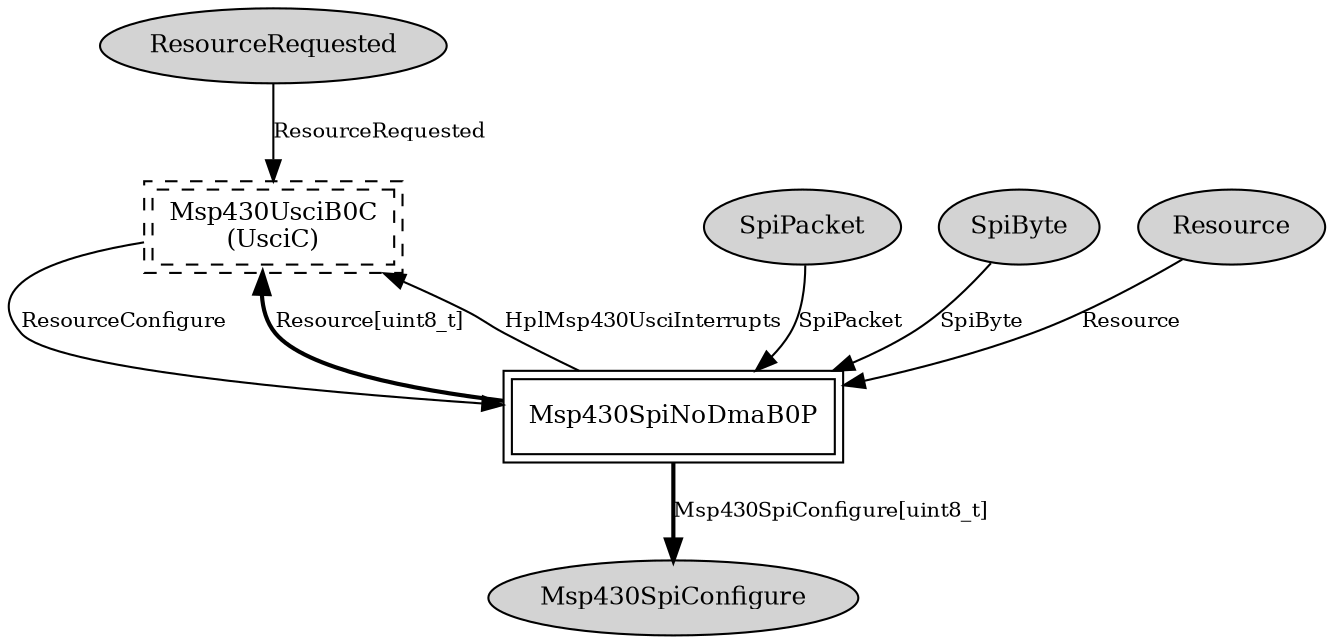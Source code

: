 digraph "tos.chips.msp430.x2xxx.usci.Msp430SpiB0C" {
  n0x40a95e50 [shape=ellipse, style=filled, label="ResourceRequested", fontsize=12];
  "Msp430SpiB0C.UsciC" [fontsize=12, shape=box,peripheries=2, style=dashed, label="Msp430UsciB0C\n(UsciC)", URL="../chtml/tos.chips.msp430.x2xxx.usci.Msp430UsciB0C.html"];
  n0x40a97630 [shape=ellipse, style=filled, label="SpiPacket", fontsize=12];
  "Msp430SpiNoDmaB0P" [fontsize=12, shape=box,peripheries=2, URL="../chtml/tos.platforms.z1.chips.msp430.usci.Msp430SpiNoDmaB0P.html"];
  n0x40a972b8 [shape=ellipse, style=filled, label="SpiByte", fontsize=12];
  "Msp430SpiNoDmaB0P" [fontsize=12, shape=box,peripheries=2, URL="../chtml/tos.platforms.z1.chips.msp430.usci.Msp430SpiNoDmaB0P.html"];
  n0x40a985e0 [shape=ellipse, style=filled, label="Resource", fontsize=12];
  "Msp430SpiNoDmaB0P" [fontsize=12, shape=box,peripheries=2, URL="../chtml/tos.platforms.z1.chips.msp430.usci.Msp430SpiNoDmaB0P.html"];
  "Msp430SpiNoDmaB0P" [fontsize=12, shape=box,peripheries=2, URL="../chtml/tos.platforms.z1.chips.msp430.usci.Msp430SpiNoDmaB0P.html"];
  n0x40a93418 [shape=ellipse, style=filled, label="Msp430SpiConfigure", fontsize=12];
  "Msp430SpiB0C.UsciC" [fontsize=12, shape=box,peripheries=2, style=dashed, label="Msp430UsciB0C\n(UsciC)", URL="../chtml/tos.chips.msp430.x2xxx.usci.Msp430UsciB0C.html"];
  "Msp430SpiNoDmaB0P" [fontsize=12, shape=box,peripheries=2, URL="../chtml/tos.platforms.z1.chips.msp430.usci.Msp430SpiNoDmaB0P.html"];
  "Msp430SpiNoDmaB0P" [fontsize=12, shape=box,peripheries=2, URL="../chtml/tos.platforms.z1.chips.msp430.usci.Msp430SpiNoDmaB0P.html"];
  "Msp430SpiB0C.UsciC" [fontsize=12, shape=box,peripheries=2, style=dashed, label="Msp430UsciB0C\n(UsciC)", URL="../chtml/tos.chips.msp430.x2xxx.usci.Msp430UsciB0C.html"];
  "Msp430SpiNoDmaB0P" [fontsize=12, shape=box,peripheries=2, URL="../chtml/tos.platforms.z1.chips.msp430.usci.Msp430SpiNoDmaB0P.html"];
  "Msp430SpiB0C.UsciC" [fontsize=12, shape=box,peripheries=2, style=dashed, label="Msp430UsciB0C\n(UsciC)", URL="../chtml/tos.chips.msp430.x2xxx.usci.Msp430UsciB0C.html"];
  "n0x40a95e50" -> "Msp430SpiB0C.UsciC" [label="ResourceRequested", URL="../ihtml/tos.interfaces.ResourceRequested.html", fontsize=10];
  "n0x40a97630" -> "Msp430SpiNoDmaB0P" [label="SpiPacket", URL="../ihtml/tos.interfaces.SpiPacket.html", fontsize=10];
  "n0x40a972b8" -> "Msp430SpiNoDmaB0P" [label="SpiByte", URL="../ihtml/tos.interfaces.SpiByte.html", fontsize=10];
  "n0x40a985e0" -> "Msp430SpiNoDmaB0P" [label="Resource", URL="../ihtml/tos.interfaces.Resource.html", fontsize=10];
  "Msp430SpiNoDmaB0P" -> "n0x40a93418" [label="Msp430SpiConfigure[uint8_t]", style=bold, URL="../ihtml/tos.chips.msp430.x2xxx.usci.Msp430SpiConfigure.html", fontsize=10];
  "Msp430SpiB0C.UsciC" -> "Msp430SpiNoDmaB0P" [label="ResourceConfigure", URL="../ihtml/tos.interfaces.ResourceConfigure.html", fontsize=10];
  "Msp430SpiNoDmaB0P" -> "Msp430SpiB0C.UsciC" [label="Resource[uint8_t]", style=bold, URL="../ihtml/tos.interfaces.Resource.html", fontsize=10];
  "Msp430SpiNoDmaB0P" -> "Msp430SpiB0C.UsciC" [label="HplMsp430UsciInterrupts", URL="../ihtml/tos.chips.msp430.x2xxx.usci.HplMsp430UsciInterrupts.html", fontsize=10];
}
